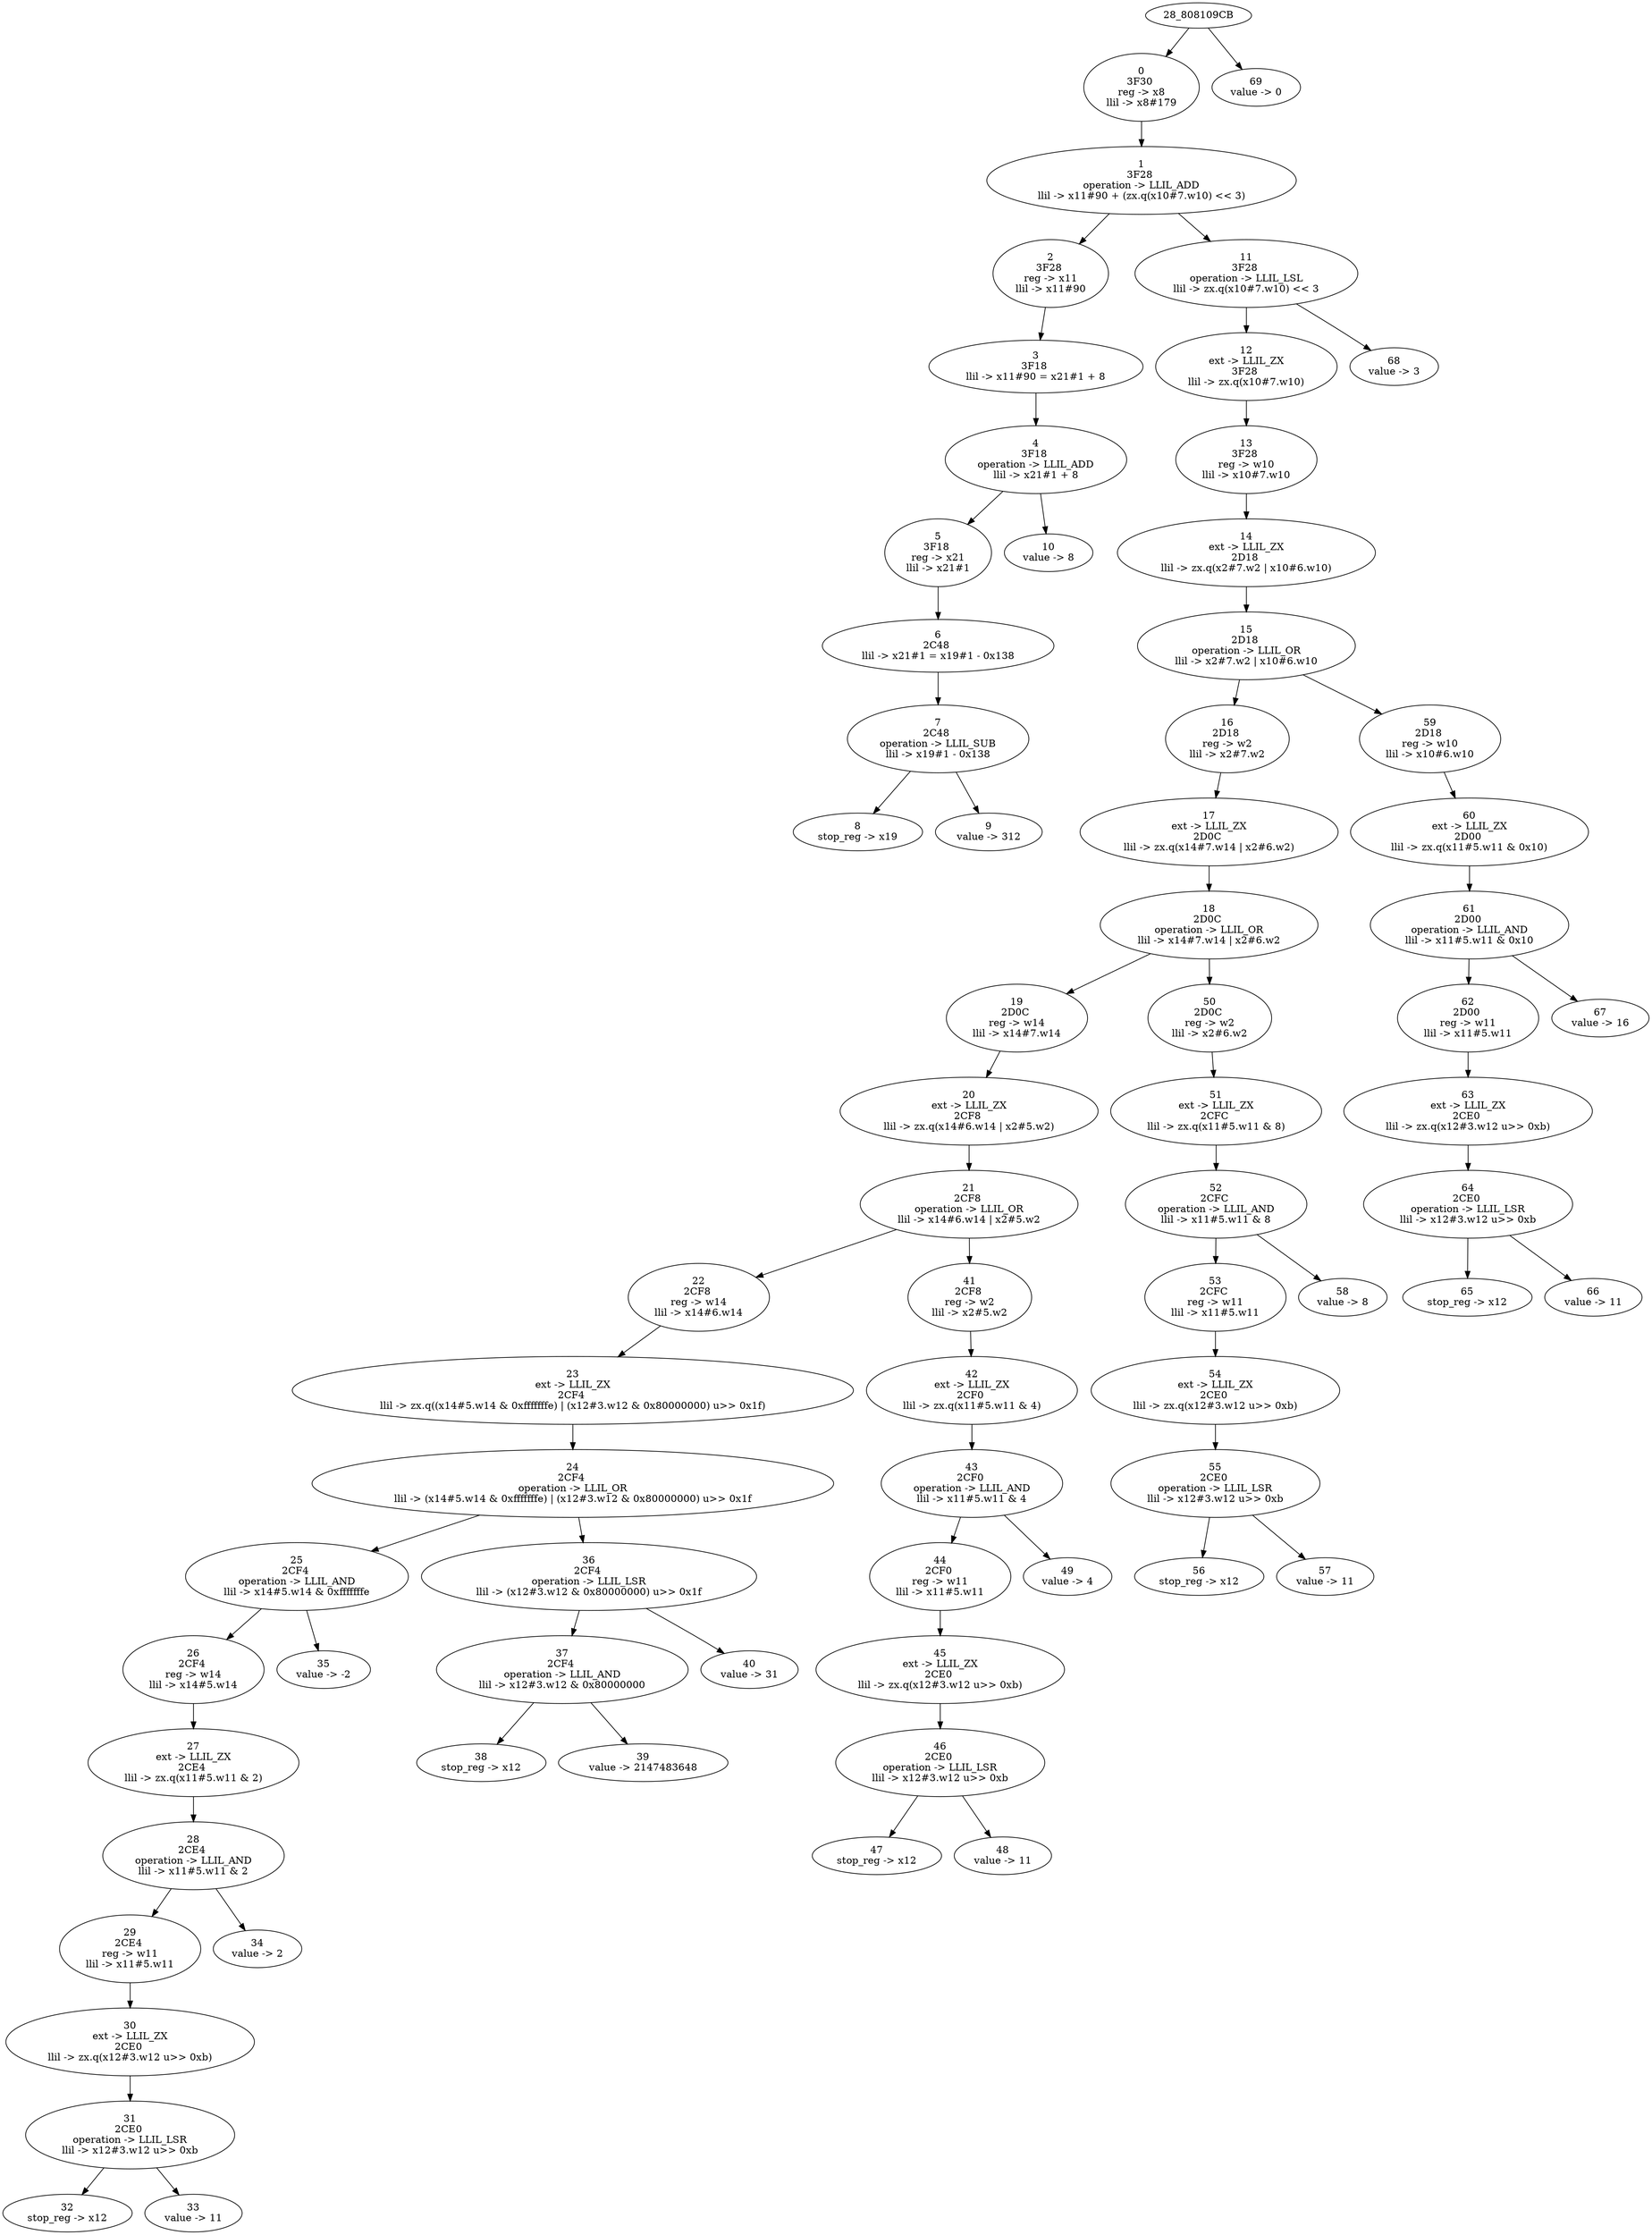 // The Round Table
digraph "28_808109CB" {
	"7
2C48 
operation -> LLIL_SUB
llil -> x19#1 - 0x138
" -> "8
stop_reg -> x19
"
	"7
2C48 
operation -> LLIL_SUB
llil -> x19#1 - 0x138
" -> "9
value -> 312
"
	"6
2C48 
llil -> x21#1 = x19#1 - 0x138
" -> "7
2C48 
operation -> LLIL_SUB
llil -> x19#1 - 0x138
"
	"5
3F18 
reg -> x21
llil -> x21#1
" -> "6
2C48 
llil -> x21#1 = x19#1 - 0x138
"
	"4
3F18 
operation -> LLIL_ADD
llil -> x21#1 + 8
" -> "5
3F18 
reg -> x21
llil -> x21#1
"
	"4
3F18 
operation -> LLIL_ADD
llil -> x21#1 + 8
" -> "10
value -> 8
"
	"3
3F18 
llil -> x11#90 = x21#1 + 8
" -> "4
3F18 
operation -> LLIL_ADD
llil -> x21#1 + 8
"
	"2
3F28 
reg -> x11
llil -> x11#90
" -> "3
3F18 
llil -> x11#90 = x21#1 + 8
"
	"1
3F28 
operation -> LLIL_ADD
llil -> x11#90 + (zx.q(x10#7.w10) << 3)
" -> "2
3F28 
reg -> x11
llil -> x11#90
"
	"31
2CE0 
operation -> LLIL_LSR
llil -> x12#3.w12 u>> 0xb
" -> "32
stop_reg -> x12
"
	"31
2CE0 
operation -> LLIL_LSR
llil -> x12#3.w12 u>> 0xb
" -> "33
value -> 11
"
	"30
ext -> LLIL_ZX
2CE0 
llil -> zx.q(x12#3.w12 u>> 0xb)
" -> "31
2CE0 
operation -> LLIL_LSR
llil -> x12#3.w12 u>> 0xb
"
	"29
2CE4 
reg -> w11
llil -> x11#5.w11
" -> "30
ext -> LLIL_ZX
2CE0 
llil -> zx.q(x12#3.w12 u>> 0xb)
"
	"28
2CE4 
operation -> LLIL_AND
llil -> x11#5.w11 & 2
" -> "29
2CE4 
reg -> w11
llil -> x11#5.w11
"
	"28
2CE4 
operation -> LLIL_AND
llil -> x11#5.w11 & 2
" -> "34
value -> 2
"
	"27
ext -> LLIL_ZX
2CE4 
llil -> zx.q(x11#5.w11 & 2)
" -> "28
2CE4 
operation -> LLIL_AND
llil -> x11#5.w11 & 2
"
	"26
2CF4 
reg -> w14
llil -> x14#5.w14
" -> "27
ext -> LLIL_ZX
2CE4 
llil -> zx.q(x11#5.w11 & 2)
"
	"25
2CF4 
operation -> LLIL_AND
llil -> x14#5.w14 & 0xfffffffe
" -> "26
2CF4 
reg -> w14
llil -> x14#5.w14
"
	"25
2CF4 
operation -> LLIL_AND
llil -> x14#5.w14 & 0xfffffffe
" -> "35
value -> -2
"
	"24
2CF4 
operation -> LLIL_OR
llil -> (x14#5.w14 & 0xfffffffe) | (x12#3.w12 & 0x80000000) u>> 0x1f
" -> "25
2CF4 
operation -> LLIL_AND
llil -> x14#5.w14 & 0xfffffffe
"
	"37
2CF4 
operation -> LLIL_AND
llil -> x12#3.w12 & 0x80000000
" -> "38
stop_reg -> x12
"
	"37
2CF4 
operation -> LLIL_AND
llil -> x12#3.w12 & 0x80000000
" -> "39
value -> 2147483648
"
	"36
2CF4 
operation -> LLIL_LSR
llil -> (x12#3.w12 & 0x80000000) u>> 0x1f
" -> "37
2CF4 
operation -> LLIL_AND
llil -> x12#3.w12 & 0x80000000
"
	"36
2CF4 
operation -> LLIL_LSR
llil -> (x12#3.w12 & 0x80000000) u>> 0x1f
" -> "40
value -> 31
"
	"24
2CF4 
operation -> LLIL_OR
llil -> (x14#5.w14 & 0xfffffffe) | (x12#3.w12 & 0x80000000) u>> 0x1f
" -> "36
2CF4 
operation -> LLIL_LSR
llil -> (x12#3.w12 & 0x80000000) u>> 0x1f
"
	"23
ext -> LLIL_ZX
2CF4 
llil -> zx.q((x14#5.w14 & 0xfffffffe) | (x12#3.w12 & 0x80000000) u>> 0x1f)
" -> "24
2CF4 
operation -> LLIL_OR
llil -> (x14#5.w14 & 0xfffffffe) | (x12#3.w12 & 0x80000000) u>> 0x1f
"
	"22
2CF8 
reg -> w14
llil -> x14#6.w14
" -> "23
ext -> LLIL_ZX
2CF4 
llil -> zx.q((x14#5.w14 & 0xfffffffe) | (x12#3.w12 & 0x80000000) u>> 0x1f)
"
	"21
2CF8 
operation -> LLIL_OR
llil -> x14#6.w14 | x2#5.w2
" -> "22
2CF8 
reg -> w14
llil -> x14#6.w14
"
	"46
2CE0 
operation -> LLIL_LSR
llil -> x12#3.w12 u>> 0xb
" -> "47
stop_reg -> x12
"
	"46
2CE0 
operation -> LLIL_LSR
llil -> x12#3.w12 u>> 0xb
" -> "48
value -> 11
"
	"45
ext -> LLIL_ZX
2CE0 
llil -> zx.q(x12#3.w12 u>> 0xb)
" -> "46
2CE0 
operation -> LLIL_LSR
llil -> x12#3.w12 u>> 0xb
"
	"44
2CF0 
reg -> w11
llil -> x11#5.w11
" -> "45
ext -> LLIL_ZX
2CE0 
llil -> zx.q(x12#3.w12 u>> 0xb)
"
	"43
2CF0 
operation -> LLIL_AND
llil -> x11#5.w11 & 4
" -> "44
2CF0 
reg -> w11
llil -> x11#5.w11
"
	"43
2CF0 
operation -> LLIL_AND
llil -> x11#5.w11 & 4
" -> "49
value -> 4
"
	"42
ext -> LLIL_ZX
2CF0 
llil -> zx.q(x11#5.w11 & 4)
" -> "43
2CF0 
operation -> LLIL_AND
llil -> x11#5.w11 & 4
"
	"41
2CF8 
reg -> w2
llil -> x2#5.w2
" -> "42
ext -> LLIL_ZX
2CF0 
llil -> zx.q(x11#5.w11 & 4)
"
	"21
2CF8 
operation -> LLIL_OR
llil -> x14#6.w14 | x2#5.w2
" -> "41
2CF8 
reg -> w2
llil -> x2#5.w2
"
	"20
ext -> LLIL_ZX
2CF8 
llil -> zx.q(x14#6.w14 | x2#5.w2)
" -> "21
2CF8 
operation -> LLIL_OR
llil -> x14#6.w14 | x2#5.w2
"
	"19
2D0C 
reg -> w14
llil -> x14#7.w14
" -> "20
ext -> LLIL_ZX
2CF8 
llil -> zx.q(x14#6.w14 | x2#5.w2)
"
	"18
2D0C 
operation -> LLIL_OR
llil -> x14#7.w14 | x2#6.w2
" -> "19
2D0C 
reg -> w14
llil -> x14#7.w14
"
	"55
2CE0 
operation -> LLIL_LSR
llil -> x12#3.w12 u>> 0xb
" -> "56
stop_reg -> x12
"
	"55
2CE0 
operation -> LLIL_LSR
llil -> x12#3.w12 u>> 0xb
" -> "57
value -> 11
"
	"54
ext -> LLIL_ZX
2CE0 
llil -> zx.q(x12#3.w12 u>> 0xb)
" -> "55
2CE0 
operation -> LLIL_LSR
llil -> x12#3.w12 u>> 0xb
"
	"53
2CFC 
reg -> w11
llil -> x11#5.w11
" -> "54
ext -> LLIL_ZX
2CE0 
llil -> zx.q(x12#3.w12 u>> 0xb)
"
	"52
2CFC 
operation -> LLIL_AND
llil -> x11#5.w11 & 8
" -> "53
2CFC 
reg -> w11
llil -> x11#5.w11
"
	"52
2CFC 
operation -> LLIL_AND
llil -> x11#5.w11 & 8
" -> "58
value -> 8
"
	"51
ext -> LLIL_ZX
2CFC 
llil -> zx.q(x11#5.w11 & 8)
" -> "52
2CFC 
operation -> LLIL_AND
llil -> x11#5.w11 & 8
"
	"50
2D0C 
reg -> w2
llil -> x2#6.w2
" -> "51
ext -> LLIL_ZX
2CFC 
llil -> zx.q(x11#5.w11 & 8)
"
	"18
2D0C 
operation -> LLIL_OR
llil -> x14#7.w14 | x2#6.w2
" -> "50
2D0C 
reg -> w2
llil -> x2#6.w2
"
	"17
ext -> LLIL_ZX
2D0C 
llil -> zx.q(x14#7.w14 | x2#6.w2)
" -> "18
2D0C 
operation -> LLIL_OR
llil -> x14#7.w14 | x2#6.w2
"
	"16
2D18 
reg -> w2
llil -> x2#7.w2
" -> "17
ext -> LLIL_ZX
2D0C 
llil -> zx.q(x14#7.w14 | x2#6.w2)
"
	"15
2D18 
operation -> LLIL_OR
llil -> x2#7.w2 | x10#6.w10
" -> "16
2D18 
reg -> w2
llil -> x2#7.w2
"
	"64
2CE0 
operation -> LLIL_LSR
llil -> x12#3.w12 u>> 0xb
" -> "65
stop_reg -> x12
"
	"64
2CE0 
operation -> LLIL_LSR
llil -> x12#3.w12 u>> 0xb
" -> "66
value -> 11
"
	"63
ext -> LLIL_ZX
2CE0 
llil -> zx.q(x12#3.w12 u>> 0xb)
" -> "64
2CE0 
operation -> LLIL_LSR
llil -> x12#3.w12 u>> 0xb
"
	"62
2D00 
reg -> w11
llil -> x11#5.w11
" -> "63
ext -> LLIL_ZX
2CE0 
llil -> zx.q(x12#3.w12 u>> 0xb)
"
	"61
2D00 
operation -> LLIL_AND
llil -> x11#5.w11 & 0x10
" -> "62
2D00 
reg -> w11
llil -> x11#5.w11
"
	"61
2D00 
operation -> LLIL_AND
llil -> x11#5.w11 & 0x10
" -> "67
value -> 16
"
	"60
ext -> LLIL_ZX
2D00 
llil -> zx.q(x11#5.w11 & 0x10)
" -> "61
2D00 
operation -> LLIL_AND
llil -> x11#5.w11 & 0x10
"
	"59
2D18 
reg -> w10
llil -> x10#6.w10
" -> "60
ext -> LLIL_ZX
2D00 
llil -> zx.q(x11#5.w11 & 0x10)
"
	"15
2D18 
operation -> LLIL_OR
llil -> x2#7.w2 | x10#6.w10
" -> "59
2D18 
reg -> w10
llil -> x10#6.w10
"
	"14
ext -> LLIL_ZX
2D18 
llil -> zx.q(x2#7.w2 | x10#6.w10)
" -> "15
2D18 
operation -> LLIL_OR
llil -> x2#7.w2 | x10#6.w10
"
	"13
3F28 
reg -> w10
llil -> x10#7.w10
" -> "14
ext -> LLIL_ZX
2D18 
llil -> zx.q(x2#7.w2 | x10#6.w10)
"
	"12
ext -> LLIL_ZX
3F28 
llil -> zx.q(x10#7.w10)
" -> "13
3F28 
reg -> w10
llil -> x10#7.w10
"
	"11
3F28 
operation -> LLIL_LSL
llil -> zx.q(x10#7.w10) << 3
" -> "12
ext -> LLIL_ZX
3F28 
llil -> zx.q(x10#7.w10)
"
	"11
3F28 
operation -> LLIL_LSL
llil -> zx.q(x10#7.w10) << 3
" -> "68
value -> 3
"
	"1
3F28 
operation -> LLIL_ADD
llil -> x11#90 + (zx.q(x10#7.w10) << 3)
" -> "11
3F28 
operation -> LLIL_LSL
llil -> zx.q(x10#7.w10) << 3
"
	"0
3F30 
reg -> x8
llil -> x8#179
" -> "1
3F28 
operation -> LLIL_ADD
llil -> x11#90 + (zx.q(x10#7.w10) << 3)
"
	"28_808109CB" -> "0
3F30 
reg -> x8
llil -> x8#179
"
	"28_808109CB" -> "69
value -> 0
"
}
